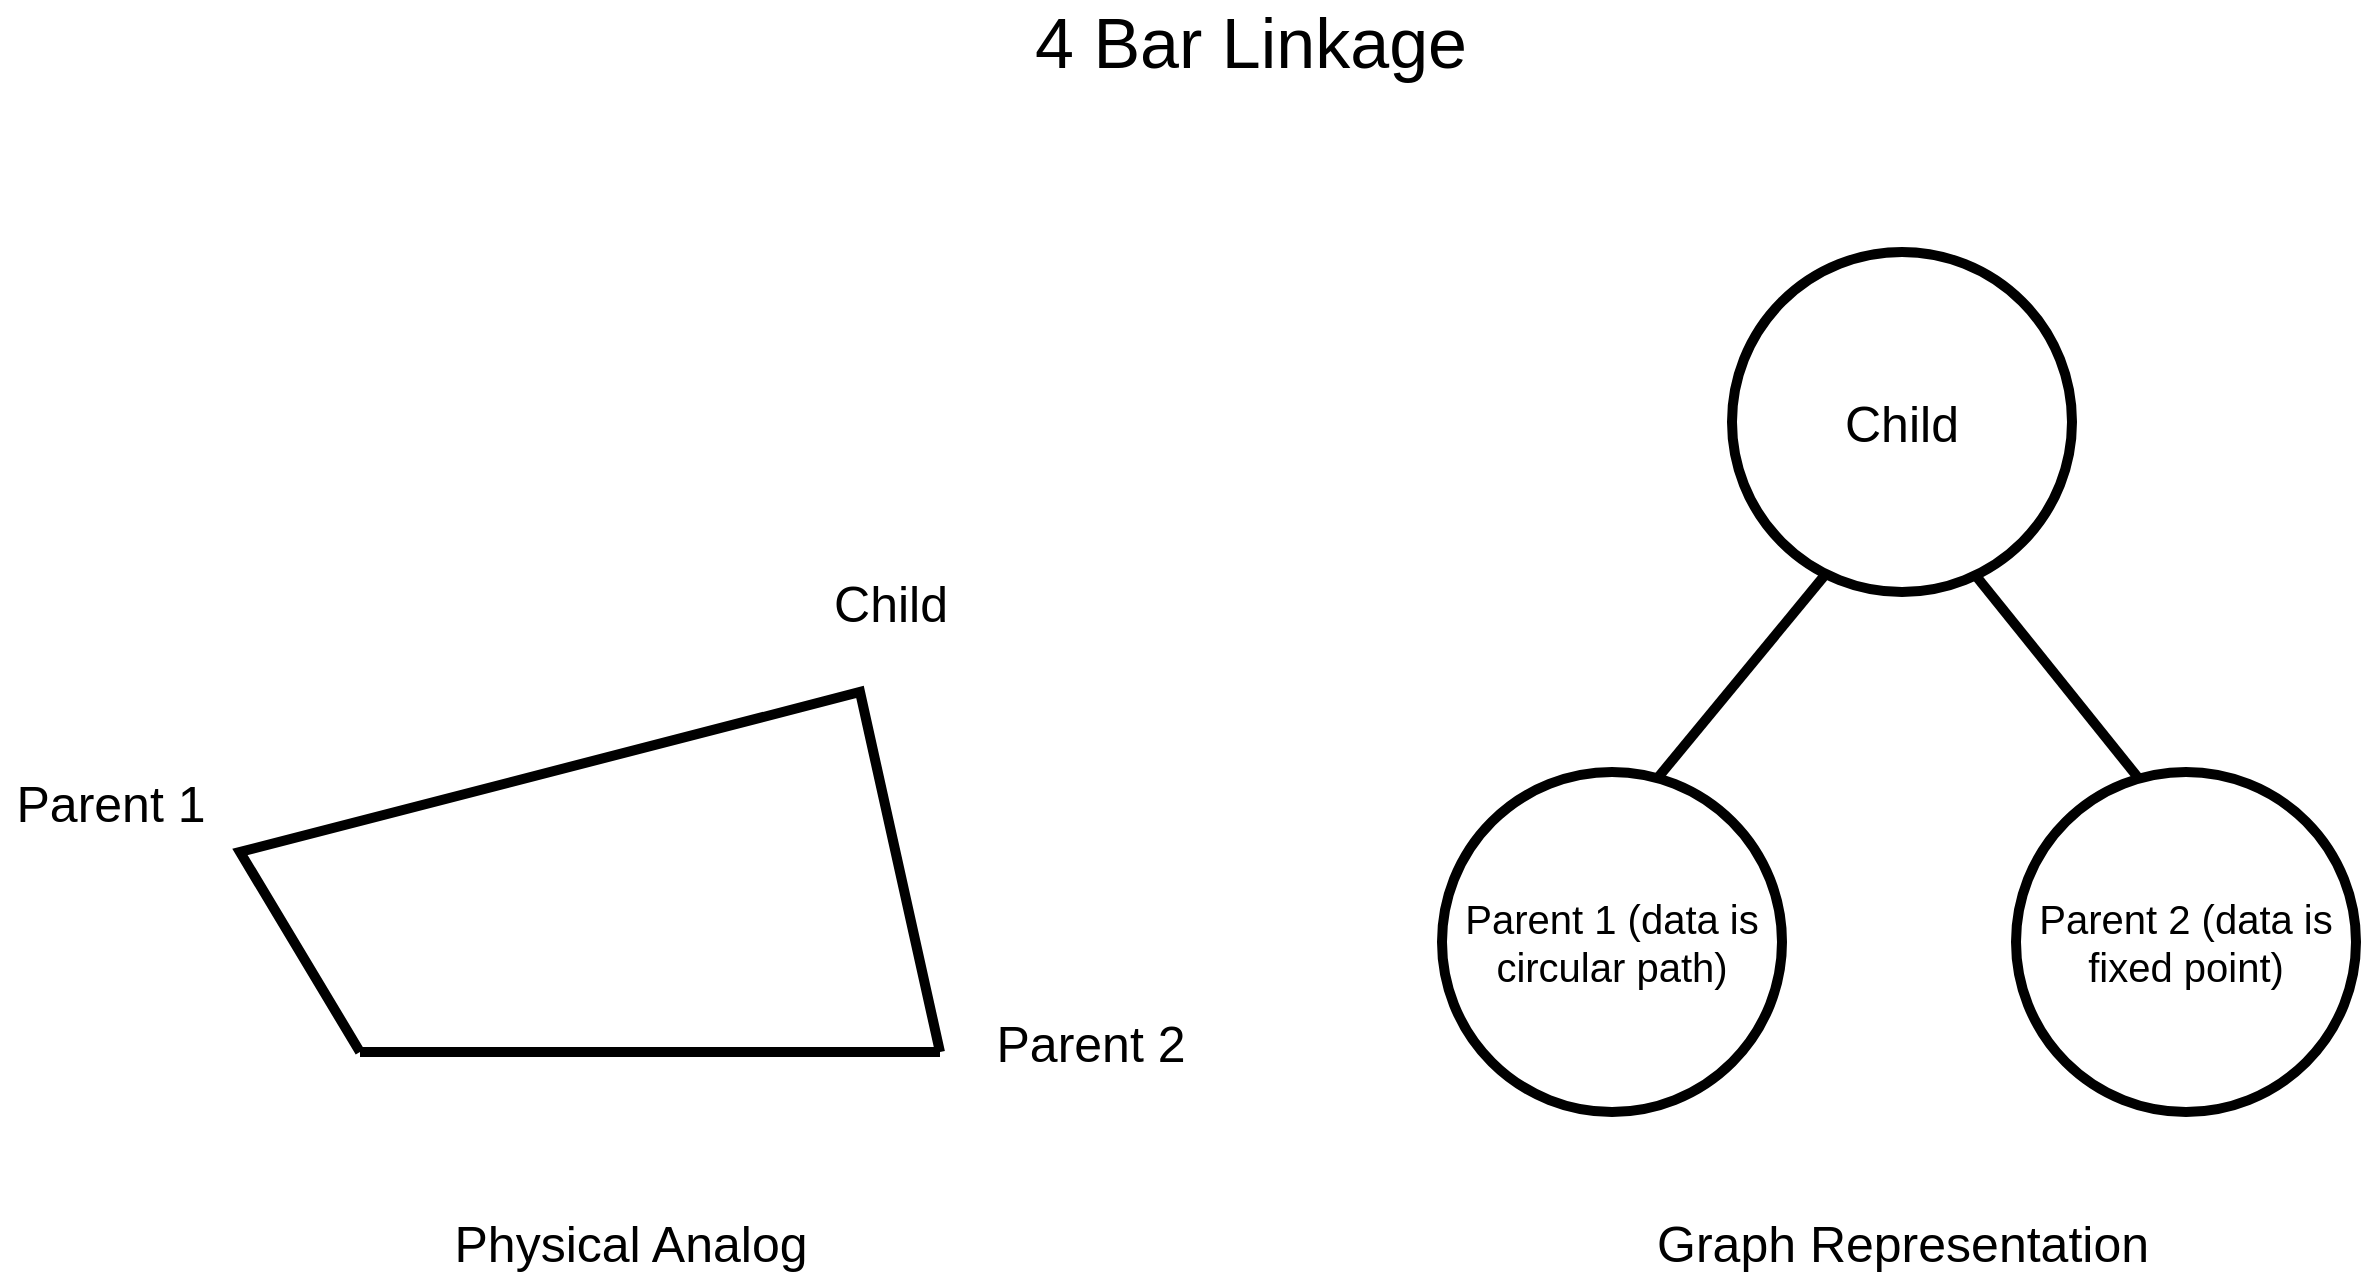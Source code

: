 <mxfile version="16.5.3" type="device"><diagram id="_Fm1dSiAEdp7KqEdWjvl" name="Page-1"><mxGraphModel dx="2881" dy="1089" grid="1" gridSize="10" guides="1" tooltips="1" connect="1" arrows="1" fold="1" page="1" pageScale="1" pageWidth="850" pageHeight="1100" math="0" shadow="0"><root><mxCell id="0"/><mxCell id="1" parent="0"/><mxCell id="migQWLlwbbS-f3-GcVuZ-1" value="&lt;font style=&quot;font-size: 25px&quot;&gt;Child&lt;/font&gt;" style="ellipse;whiteSpace=wrap;html=1;aspect=fixed;strokeWidth=5;" parent="1" vertex="1"><mxGeometry x="356" y="300" width="170" height="170" as="geometry"/></mxCell><mxCell id="migQWLlwbbS-f3-GcVuZ-3" value="&lt;font style=&quot;font-size: 20px&quot;&gt;Parent 1 (data is circular path)&lt;/font&gt;" style="ellipse;whiteSpace=wrap;html=1;aspect=fixed;strokeWidth=5;" parent="1" vertex="1"><mxGeometry x="211" y="560" width="170" height="170" as="geometry"/></mxCell><mxCell id="migQWLlwbbS-f3-GcVuZ-4" value="&lt;font style=&quot;font-size: 20px&quot;&gt;Parent 2 (data is fixed point)&lt;/font&gt;" style="ellipse;whiteSpace=wrap;html=1;aspect=fixed;strokeWidth=5;" parent="1" vertex="1"><mxGeometry x="498" y="560" width="170" height="170" as="geometry"/></mxCell><mxCell id="migQWLlwbbS-f3-GcVuZ-5" value="" style="endArrow=none;html=1;rounded=0;fontSize=25;strokeWidth=5;exitX=0.629;exitY=0.024;exitDx=0;exitDy=0;exitPerimeter=0;entryX=0.271;entryY=0.953;entryDx=0;entryDy=0;entryPerimeter=0;" parent="1" source="migQWLlwbbS-f3-GcVuZ-3" target="migQWLlwbbS-f3-GcVuZ-1" edge="1"><mxGeometry width="50" height="50" relative="1" as="geometry"><mxPoint x="320" y="520" as="sourcePoint"/><mxPoint x="390" y="490" as="targetPoint"/></mxGeometry></mxCell><mxCell id="migQWLlwbbS-f3-GcVuZ-6" value="" style="endArrow=none;html=1;rounded=0;fontSize=25;strokeWidth=5;exitX=0.365;exitY=0.024;exitDx=0;exitDy=0;exitPerimeter=0;entryX=0.718;entryY=0.953;entryDx=0;entryDy=0;entryPerimeter=0;" parent="1" source="migQWLlwbbS-f3-GcVuZ-4" target="migQWLlwbbS-f3-GcVuZ-1" edge="1"><mxGeometry width="50" height="50" relative="1" as="geometry"><mxPoint x="560" y="530" as="sourcePoint"/><mxPoint x="500" y="510" as="targetPoint"/></mxGeometry></mxCell><mxCell id="-sVD3-XQilqzXu6mLqgN-4" value="&lt;font style=&quot;font-size: 25px&quot;&gt;Parent 2&lt;/font&gt;" style="text;html=1;align=center;verticalAlign=middle;resizable=0;points=[];autosize=1;strokeColor=none;fillColor=none;fontSize=20;" parent="1" vertex="1"><mxGeometry x="-20" y="680" width="110" height="30" as="geometry"/></mxCell><mxCell id="-sVD3-XQilqzXu6mLqgN-5" value="&lt;font style=&quot;font-size: 25px&quot;&gt;Parent 1&lt;/font&gt;" style="text;html=1;align=center;verticalAlign=middle;resizable=0;points=[];autosize=1;strokeColor=none;fillColor=none;fontSize=20;" parent="1" vertex="1"><mxGeometry x="-510" y="560" width="110" height="30" as="geometry"/></mxCell><mxCell id="-sVD3-XQilqzXu6mLqgN-6" value="&lt;font style=&quot;font-size: 25px&quot;&gt;Child&lt;/font&gt;" style="text;html=1;align=center;verticalAlign=middle;resizable=0;points=[];autosize=1;strokeColor=none;fillColor=none;fontSize=20;" parent="1" vertex="1"><mxGeometry x="-100" y="460" width="70" height="30" as="geometry"/></mxCell><mxCell id="-sVD3-XQilqzXu6mLqgN-7" value="&lt;font style=&quot;font-size: 35px&quot;&gt;4 Bar Linkage&lt;/font&gt;" style="text;html=1;align=center;verticalAlign=middle;resizable=0;points=[];autosize=1;strokeColor=none;fillColor=none;fontSize=20;" parent="1" vertex="1"><mxGeometry y="180" width="230" height="30" as="geometry"/></mxCell><mxCell id="-sVD3-XQilqzXu6mLqgN-8" value="&lt;font style=&quot;font-size: 25px&quot;&gt;Physical Analog&lt;/font&gt;" style="text;html=1;align=center;verticalAlign=middle;resizable=0;points=[];autosize=1;strokeColor=none;fillColor=none;fontSize=20;" parent="1" vertex="1"><mxGeometry x="-290" y="780" width="190" height="30" as="geometry"/></mxCell><mxCell id="-sVD3-XQilqzXu6mLqgN-9" value="&lt;font style=&quot;font-size: 25px&quot;&gt;Graph Representation&lt;/font&gt;" style="text;html=1;align=center;verticalAlign=middle;resizable=0;points=[];autosize=1;strokeColor=none;fillColor=none;fontSize=20;" parent="1" vertex="1"><mxGeometry x="311" y="780" width="260" height="30" as="geometry"/></mxCell><mxCell id="QZu8q0Uk3gcN2WJ3u5R2-1" value="" style="endArrow=none;html=1;rounded=0;fontSize=20;strokeWidth=5;" edge="1" parent="1"><mxGeometry width="50" height="50" relative="1" as="geometry"><mxPoint x="-330" y="700" as="sourcePoint"/><mxPoint x="-40" y="700" as="targetPoint"/><Array as="points"><mxPoint x="-390" y="600"/><mxPoint x="-80" y="520"/></Array></mxGeometry></mxCell><mxCell id="QZu8q0Uk3gcN2WJ3u5R2-2" value="" style="endArrow=none;html=1;rounded=0;fontSize=20;strokeWidth=5;" edge="1" parent="1"><mxGeometry width="50" height="50" relative="1" as="geometry"><mxPoint x="-330" y="700" as="sourcePoint"/><mxPoint x="-40" y="700" as="targetPoint"/></mxGeometry></mxCell></root></mxGraphModel></diagram></mxfile>